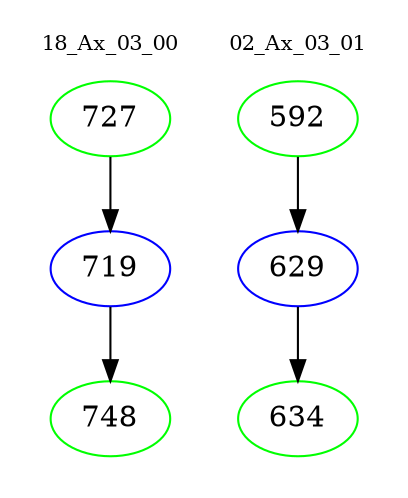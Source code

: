 digraph{
subgraph cluster_0 {
color = white
label = "18_Ax_03_00";
fontsize=10;
T0_727 [label="727", color="green"]
T0_727 -> T0_719 [color="black"]
T0_719 [label="719", color="blue"]
T0_719 -> T0_748 [color="black"]
T0_748 [label="748", color="green"]
}
subgraph cluster_1 {
color = white
label = "02_Ax_03_01";
fontsize=10;
T1_592 [label="592", color="green"]
T1_592 -> T1_629 [color="black"]
T1_629 [label="629", color="blue"]
T1_629 -> T1_634 [color="black"]
T1_634 [label="634", color="green"]
}
}
